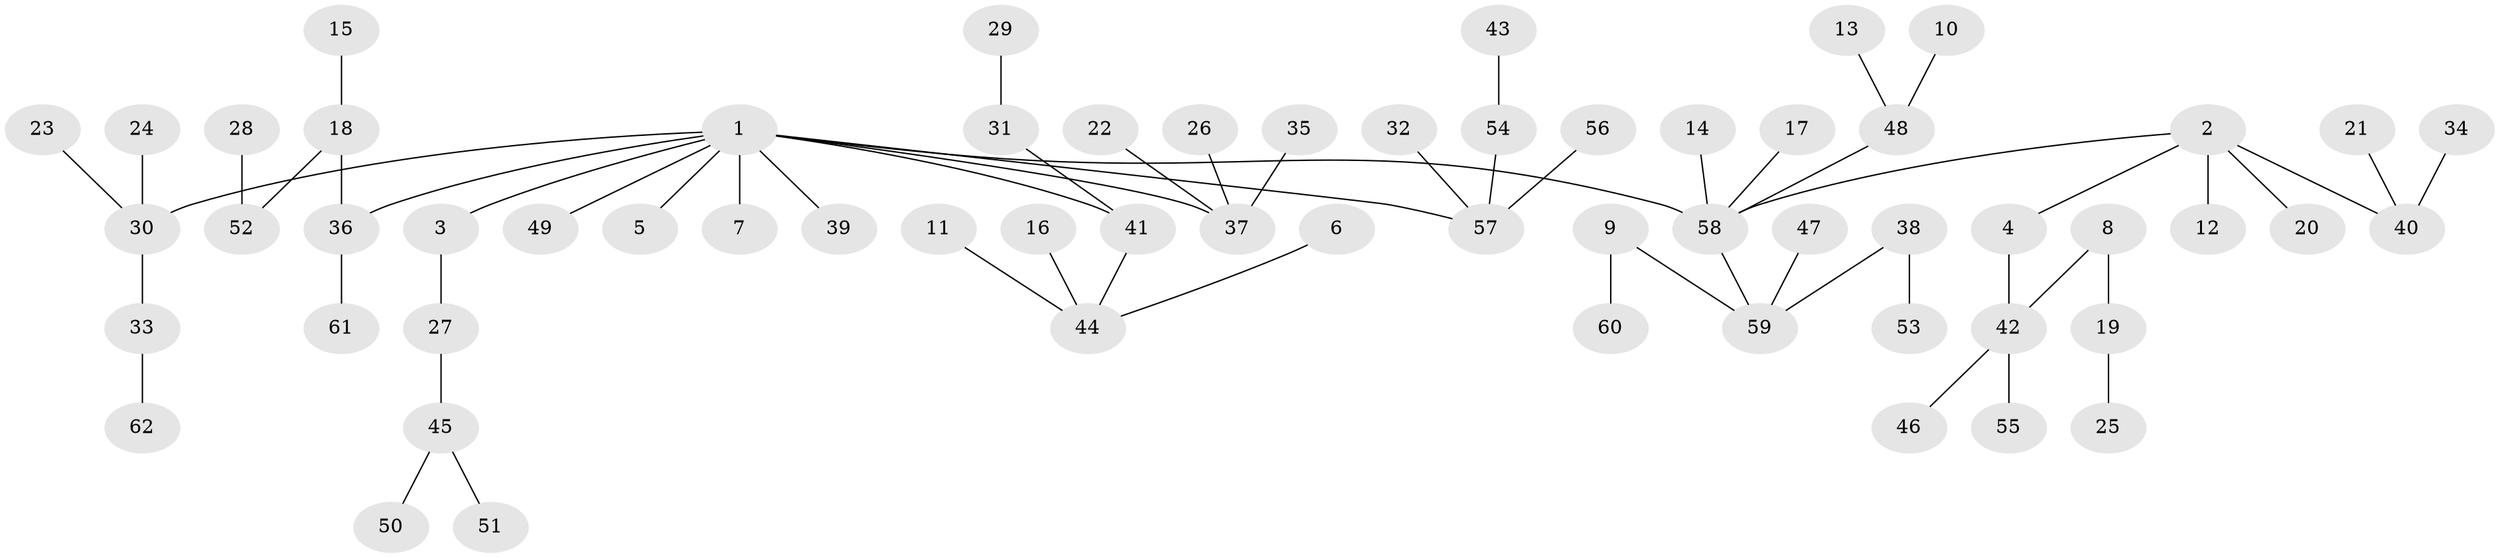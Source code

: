 // original degree distribution, {3: 0.0967741935483871, 8: 0.008064516129032258, 5: 0.056451612903225805, 4: 0.056451612903225805, 2: 0.25806451612903225, 1: 0.5080645161290323, 6: 0.016129032258064516}
// Generated by graph-tools (version 1.1) at 2025/26/03/09/25 03:26:23]
// undirected, 62 vertices, 61 edges
graph export_dot {
graph [start="1"]
  node [color=gray90,style=filled];
  1;
  2;
  3;
  4;
  5;
  6;
  7;
  8;
  9;
  10;
  11;
  12;
  13;
  14;
  15;
  16;
  17;
  18;
  19;
  20;
  21;
  22;
  23;
  24;
  25;
  26;
  27;
  28;
  29;
  30;
  31;
  32;
  33;
  34;
  35;
  36;
  37;
  38;
  39;
  40;
  41;
  42;
  43;
  44;
  45;
  46;
  47;
  48;
  49;
  50;
  51;
  52;
  53;
  54;
  55;
  56;
  57;
  58;
  59;
  60;
  61;
  62;
  1 -- 3 [weight=1.0];
  1 -- 5 [weight=1.0];
  1 -- 7 [weight=1.0];
  1 -- 30 [weight=1.0];
  1 -- 36 [weight=1.0];
  1 -- 37 [weight=1.0];
  1 -- 39 [weight=1.0];
  1 -- 41 [weight=1.0];
  1 -- 49 [weight=1.0];
  1 -- 57 [weight=1.0];
  1 -- 58 [weight=1.0];
  2 -- 4 [weight=1.0];
  2 -- 12 [weight=1.0];
  2 -- 20 [weight=1.0];
  2 -- 40 [weight=1.0];
  2 -- 58 [weight=1.0];
  3 -- 27 [weight=1.0];
  4 -- 42 [weight=1.0];
  6 -- 44 [weight=1.0];
  8 -- 19 [weight=1.0];
  8 -- 42 [weight=1.0];
  9 -- 59 [weight=1.0];
  9 -- 60 [weight=1.0];
  10 -- 48 [weight=1.0];
  11 -- 44 [weight=1.0];
  13 -- 48 [weight=1.0];
  14 -- 58 [weight=1.0];
  15 -- 18 [weight=1.0];
  16 -- 44 [weight=1.0];
  17 -- 58 [weight=1.0];
  18 -- 36 [weight=1.0];
  18 -- 52 [weight=1.0];
  19 -- 25 [weight=1.0];
  21 -- 40 [weight=1.0];
  22 -- 37 [weight=1.0];
  23 -- 30 [weight=1.0];
  24 -- 30 [weight=1.0];
  26 -- 37 [weight=1.0];
  27 -- 45 [weight=1.0];
  28 -- 52 [weight=1.0];
  29 -- 31 [weight=1.0];
  30 -- 33 [weight=1.0];
  31 -- 41 [weight=1.0];
  32 -- 57 [weight=1.0];
  33 -- 62 [weight=1.0];
  34 -- 40 [weight=1.0];
  35 -- 37 [weight=1.0];
  36 -- 61 [weight=1.0];
  38 -- 53 [weight=1.0];
  38 -- 59 [weight=1.0];
  41 -- 44 [weight=1.0];
  42 -- 46 [weight=1.0];
  42 -- 55 [weight=1.0];
  43 -- 54 [weight=1.0];
  45 -- 50 [weight=1.0];
  45 -- 51 [weight=1.0];
  47 -- 59 [weight=1.0];
  48 -- 58 [weight=1.0];
  54 -- 57 [weight=1.0];
  56 -- 57 [weight=1.0];
  58 -- 59 [weight=1.0];
}
